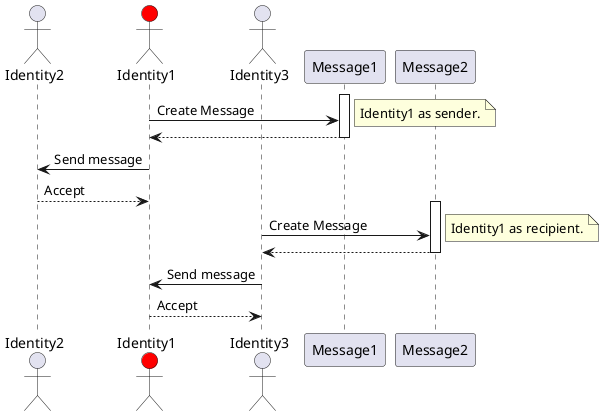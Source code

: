 @startuml Send Messages

actor Identity2 as i2 order 1

actor Identity1 as i1 order 3 #red

actor Identity3 as i3 order 5

participant Message1 as m1 order 10
participant Message2 as m2 order 10

activate m1
i1 -> m1            : Create Message
note right: Identity1 as sender.
i1 <-- m1
deactivate m1
i1 -> i2            : Send message
i2 --> i1           : Accept

activate m2
i3 -> m2         : Create Message
note right: Identity1 as recipient.
i3 <-- m2
deactivate m2
i3 -> i1            : Send message
i1 --> i3          : Accept

@enduml